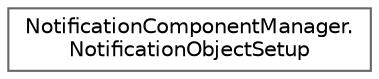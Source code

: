 digraph "Graphical Class Hierarchy"
{
 // LATEX_PDF_SIZE
  bgcolor="transparent";
  edge [fontname=Helvetica,fontsize=10,labelfontname=Helvetica,labelfontsize=10];
  node [fontname=Helvetica,fontsize=10,shape=box,height=0.2,width=0.4];
  rankdir="LR";
  Node0 [id="Node000000",label="NotificationComponentManager.\lNotificationObjectSetup",height=0.2,width=0.4,color="grey40", fillcolor="white", style="filled",URL="$struct_notification_component_manager_1_1_notification_object_setup.html",tooltip=" "];
}
